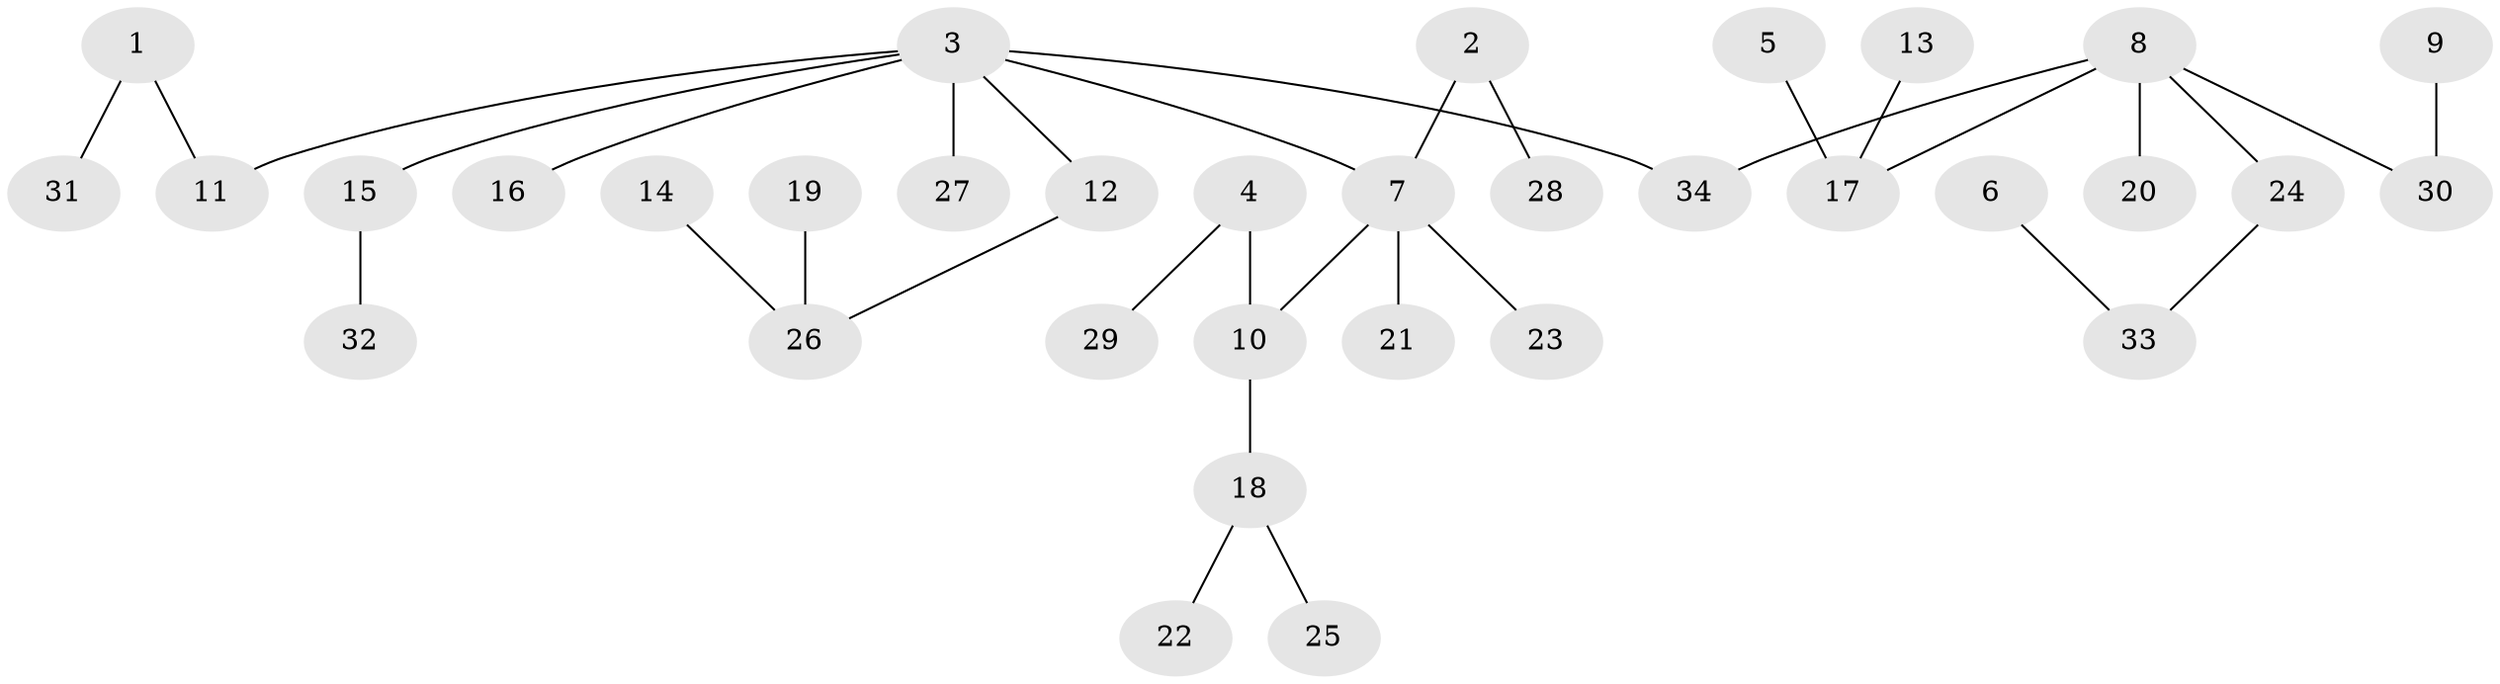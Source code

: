 // original degree distribution, {6: 0.02727272727272727, 4: 0.05454545454545454, 9: 0.00909090909090909, 8: 0.00909090909090909, 2: 0.2545454545454545, 3: 0.12727272727272726, 5: 0.00909090909090909, 1: 0.509090909090909}
// Generated by graph-tools (version 1.1) at 2025/37/03/04/25 23:37:25]
// undirected, 34 vertices, 33 edges
graph export_dot {
  node [color=gray90,style=filled];
  1;
  2;
  3;
  4;
  5;
  6;
  7;
  8;
  9;
  10;
  11;
  12;
  13;
  14;
  15;
  16;
  17;
  18;
  19;
  20;
  21;
  22;
  23;
  24;
  25;
  26;
  27;
  28;
  29;
  30;
  31;
  32;
  33;
  34;
  1 -- 11 [weight=1.0];
  1 -- 31 [weight=1.0];
  2 -- 7 [weight=1.0];
  2 -- 28 [weight=1.0];
  3 -- 7 [weight=1.0];
  3 -- 11 [weight=1.0];
  3 -- 12 [weight=1.0];
  3 -- 15 [weight=1.0];
  3 -- 16 [weight=1.0];
  3 -- 27 [weight=1.0];
  3 -- 34 [weight=1.0];
  4 -- 10 [weight=1.0];
  4 -- 29 [weight=1.0];
  5 -- 17 [weight=1.0];
  6 -- 33 [weight=1.0];
  7 -- 10 [weight=1.0];
  7 -- 21 [weight=1.0];
  7 -- 23 [weight=1.0];
  8 -- 17 [weight=1.0];
  8 -- 20 [weight=1.0];
  8 -- 24 [weight=1.0];
  8 -- 30 [weight=1.0];
  8 -- 34 [weight=1.0];
  9 -- 30 [weight=1.0];
  10 -- 18 [weight=1.0];
  12 -- 26 [weight=1.0];
  13 -- 17 [weight=1.0];
  14 -- 26 [weight=1.0];
  15 -- 32 [weight=1.0];
  18 -- 22 [weight=1.0];
  18 -- 25 [weight=1.0];
  19 -- 26 [weight=1.0];
  24 -- 33 [weight=1.0];
}
